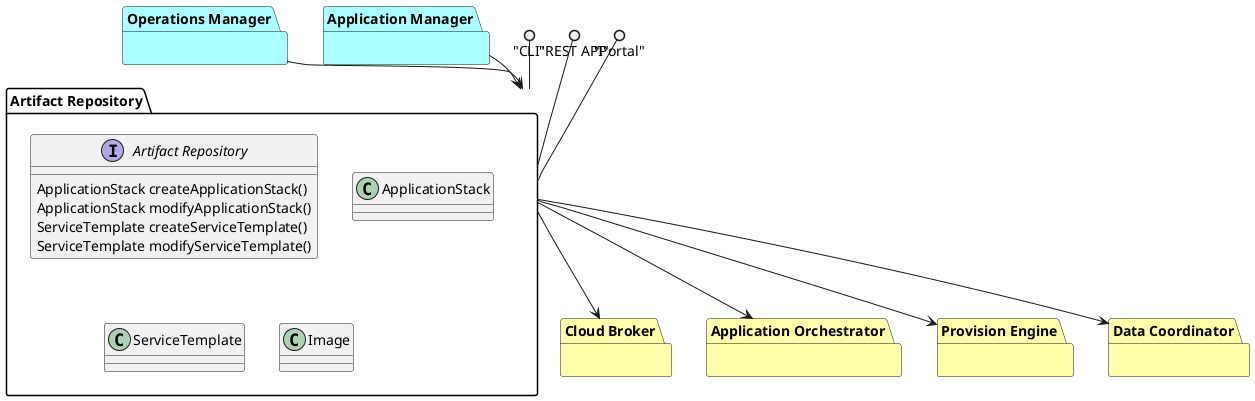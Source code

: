 @startuml
package "Artifact Repository" {
  interface "Artifact Repository" {
      ApplicationStack createApplicationStack()
      ApplicationStack modifyApplicationStack()
      ServiceTemplate createServiceTemplate()
      ServiceTemplate modifyServiceTemplate()
  }
  class ApplicationStack {

  }
  class ServiceTemplate {

  }
  class Image {
  }
}
"CLI" ()-- "Artifact Repository"
"REST API" ()-- "Artifact Repository"
"Portal" ()-- "Artifact Repository"

package "Cloud Broker"  #ffffaa {}
package "Application Orchestrator" #ffffaa {}
package "Provision Engine" #ffffaa {}
package "Data Coordinator" #ffffaa {}
package "Operations Manager" #aaffff {}
package "Application Manager" #aaffff {}

"Operations Manager" --> "Artifact Repository"
"Application Manager" --> "Artifact Repository"
"Artifact Repository" --> "Cloud Broker"
"Artifact Repository" --> "Provision Engine"
"Artifact Repository" --> "Data Coordinator"
"Artifact Repository" --> "Application Orchestrator"

@enduml
